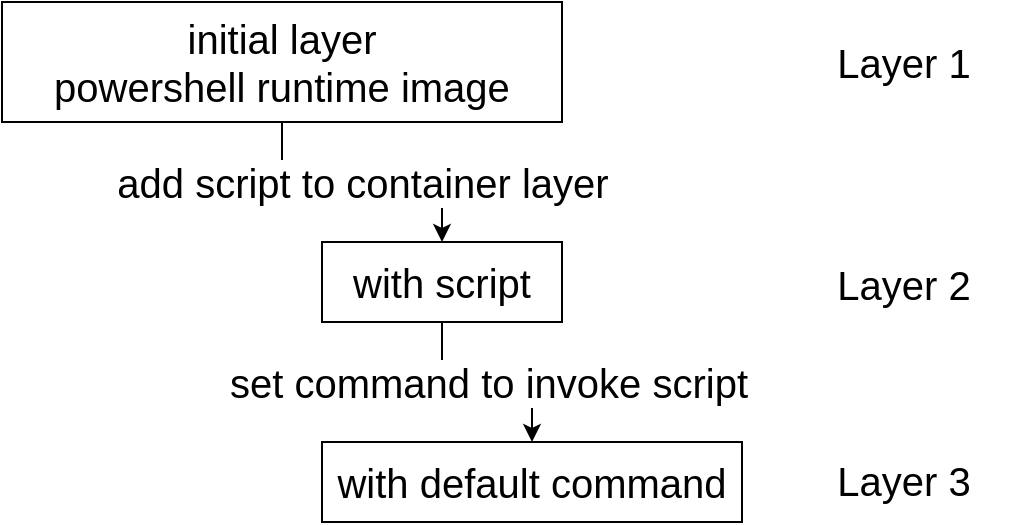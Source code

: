 <mxfile version="20.8.11" type="device"><diagram name="Page-1" id="F1QfODU1mwzX_AnKFU9D"><mxGraphModel dx="812" dy="557" grid="1" gridSize="10" guides="1" tooltips="1" connect="1" arrows="1" fold="1" page="1" pageScale="1" pageWidth="827" pageHeight="1169" math="0" shadow="0"><root><mxCell id="0"/><mxCell id="1" parent="0"/><mxCell id="4Py1b0aZwcC_3zMhhRDd-1" value="initial layer&lt;br&gt;powershell&amp;nbsp;runtime image" style="rounded=0;whiteSpace=wrap;html=1;fontSize=20;" parent="1" vertex="1"><mxGeometry x="80" y="20" width="280" height="60" as="geometry"/></mxCell><mxCell id="4Py1b0aZwcC_3zMhhRDd-10" value="set command to invoke script" style="edgeStyle=orthogonalEdgeStyle;rounded=0;orthogonalLoop=1;jettySize=auto;html=1;fontSize=20;" parent="1" source="4Py1b0aZwcC_3zMhhRDd-6" target="4Py1b0aZwcC_3zMhhRDd-9" edge="1"><mxGeometry relative="1" as="geometry"/></mxCell><mxCell id="4Py1b0aZwcC_3zMhhRDd-6" value="with script" style="rounded=0;whiteSpace=wrap;html=1;fontSize=20;" parent="1" vertex="1"><mxGeometry x="240" y="140" width="120" height="40" as="geometry"/></mxCell><mxCell id="4Py1b0aZwcC_3zMhhRDd-9" value="with default command" style="rounded=0;whiteSpace=wrap;html=1;fontSize=20;" parent="1" vertex="1"><mxGeometry x="240" y="240" width="210" height="40" as="geometry"/></mxCell><mxCell id="wLH-uVEikp2LhVYfJfc_-2" value="add script to container layer" style="edgeStyle=orthogonalEdgeStyle;rounded=0;orthogonalLoop=1;jettySize=auto;html=1;fontSize=20;exitX=0.5;exitY=1;exitDx=0;exitDy=0;entryX=0.5;entryY=0;entryDx=0;entryDy=0;" edge="1" parent="1" source="4Py1b0aZwcC_3zMhhRDd-1" target="4Py1b0aZwcC_3zMhhRDd-6"><mxGeometry relative="1" as="geometry"><mxPoint x="490" y="100" as="sourcePoint"/><mxPoint x="490" y="220" as="targetPoint"/></mxGeometry></mxCell><mxCell id="wLH-uVEikp2LhVYfJfc_-4" value="&lt;font style=&quot;font-size: 20px;&quot;&gt;Layer 3&lt;br&gt;&lt;/font&gt;" style="text;html=1;strokeColor=none;fillColor=none;align=center;verticalAlign=middle;whiteSpace=wrap;rounded=0;" vertex="1" parent="1"><mxGeometry x="471" y="237.5" width="120" height="42.5" as="geometry"/></mxCell><mxCell id="wLH-uVEikp2LhVYfJfc_-7" value="&lt;font style=&quot;font-size: 20px;&quot;&gt;Layer 2&lt;br&gt;&lt;/font&gt;" style="text;html=1;strokeColor=none;fillColor=none;align=center;verticalAlign=middle;whiteSpace=wrap;rounded=0;" vertex="1" parent="1"><mxGeometry x="471" y="140" width="120" height="42.5" as="geometry"/></mxCell><mxCell id="wLH-uVEikp2LhVYfJfc_-8" value="&lt;font style=&quot;font-size: 20px;&quot;&gt;Layer 1&lt;br&gt;&lt;/font&gt;" style="text;html=1;strokeColor=none;fillColor=none;align=center;verticalAlign=middle;whiteSpace=wrap;rounded=0;" vertex="1" parent="1"><mxGeometry x="471" y="28.75" width="120" height="42.5" as="geometry"/></mxCell></root></mxGraphModel></diagram></mxfile>